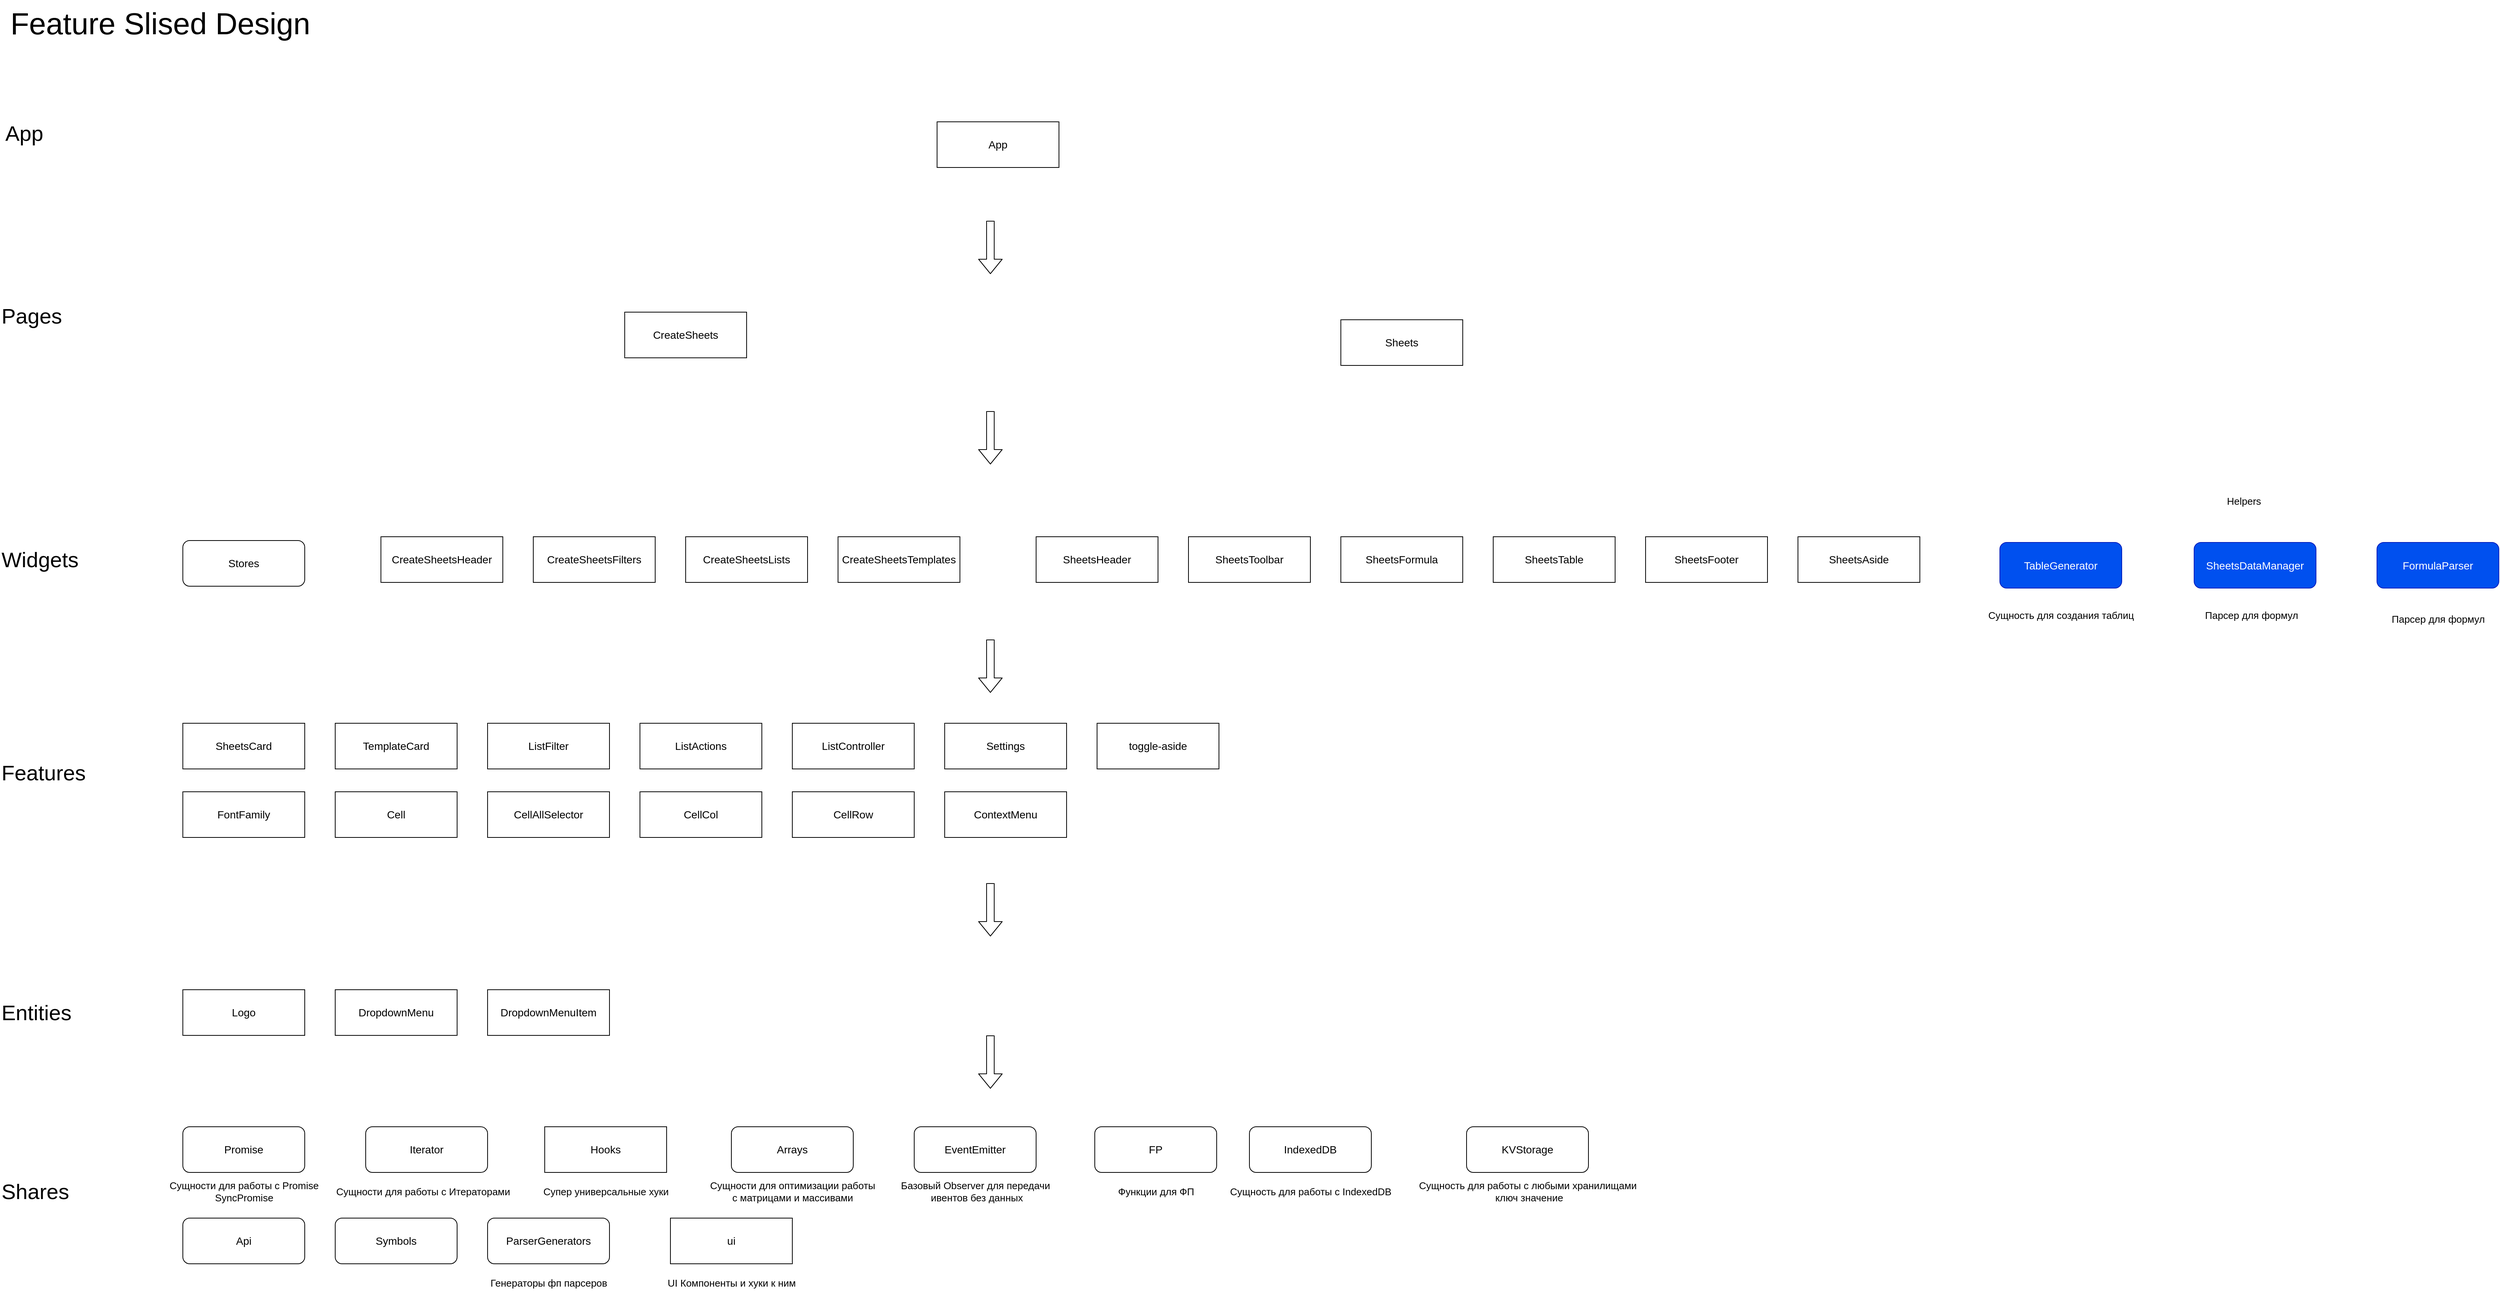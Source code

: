 <mxfile>
    <diagram name="Страница 1" id="cOe1a5cerJCm0QMi9jSH">
        <mxGraphModel dx="4020" dy="1513" grid="1" gridSize="10" guides="1" tooltips="1" connect="1" arrows="1" fold="1" page="1" pageScale="1" pageWidth="827" pageHeight="1169" background="none" math="0" shadow="0">
            <root>
                <mxCell id="0"/>
                <mxCell id="1" parent="0"/>
                <mxCell id="3" value="App" style="rounded=0;whiteSpace=wrap;html=1;fontSize=14;" parent="1" vertex="1">
                    <mxGeometry x="430" y="200" width="160" height="60" as="geometry"/>
                </mxCell>
                <mxCell id="6" value="&lt;font style=&quot;font-size: 28px;&quot;&gt;App&lt;/font&gt;" style="text;html=1;align=left;verticalAlign=middle;resizable=0;points=[];autosize=1;strokeColor=none;fillColor=none;" parent="1" vertex="1">
                    <mxGeometry x="-795" y="190" width="70" height="50" as="geometry"/>
                </mxCell>
                <mxCell id="7" value="Sheets" style="rounded=0;whiteSpace=wrap;html=1;fontSize=14;" parent="1" vertex="1">
                    <mxGeometry x="960" y="460" width="160" height="60" as="geometry"/>
                </mxCell>
                <mxCell id="11" value="&lt;font style=&quot;font-size: 40px;&quot;&gt;Feature Slised Design&lt;/font&gt;" style="text;html=1;align=center;verticalAlign=middle;resizable=0;points=[];autosize=1;strokeColor=none;fillColor=none;" parent="1" vertex="1">
                    <mxGeometry x="-800" y="40" width="420" height="60" as="geometry"/>
                </mxCell>
                <mxCell id="12" value="&lt;font style=&quot;font-size: 28px;&quot;&gt;Pages&lt;/font&gt;" style="text;html=1;align=left;verticalAlign=middle;resizable=0;points=[];autosize=1;strokeColor=none;fillColor=none;" parent="1" vertex="1">
                    <mxGeometry x="-800" y="430" width="100" height="50" as="geometry"/>
                </mxCell>
                <mxCell id="13" value="&lt;font style=&quot;font-size: 28px;&quot;&gt;Widgets&lt;/font&gt;" style="text;html=1;align=left;verticalAlign=middle;resizable=0;points=[];autosize=1;strokeColor=none;fillColor=none;" parent="1" vertex="1">
                    <mxGeometry x="-800" y="750" width="120" height="50" as="geometry"/>
                </mxCell>
                <mxCell id="14" value="&lt;font style=&quot;font-size: 28px;&quot;&gt;Shares&lt;/font&gt;" style="text;html=1;align=left;verticalAlign=middle;resizable=0;points=[];autosize=1;strokeColor=none;fillColor=none;" parent="1" vertex="1">
                    <mxGeometry x="-800" y="1580" width="110" height="50" as="geometry"/>
                </mxCell>
                <mxCell id="15" value="&lt;font style=&quot;font-size: 28px;&quot;&gt;Entities&lt;/font&gt;" style="text;html=1;align=left;verticalAlign=middle;resizable=0;points=[];autosize=1;strokeColor=none;fillColor=none;" parent="1" vertex="1">
                    <mxGeometry x="-800" y="1345" width="120" height="50" as="geometry"/>
                </mxCell>
                <mxCell id="16" value="&lt;font style=&quot;font-size: 28px;&quot;&gt;Features&lt;/font&gt;" style="text;html=1;align=left;verticalAlign=middle;resizable=0;points=[];autosize=1;strokeColor=none;fillColor=none;" parent="1" vertex="1">
                    <mxGeometry x="-800" y="1030" width="130" height="50" as="geometry"/>
                </mxCell>
                <mxCell id="17" value="CreateSheets" style="rounded=0;whiteSpace=wrap;html=1;fontSize=14;" parent="1" vertex="1">
                    <mxGeometry x="20" y="450" width="160" height="60" as="geometry"/>
                </mxCell>
                <mxCell id="20" value="SheetsHeader" style="rounded=0;whiteSpace=wrap;html=1;fontSize=14;" parent="1" vertex="1">
                    <mxGeometry x="560" y="745" width="160" height="60" as="geometry"/>
                </mxCell>
                <mxCell id="22" value="SheetsToolbar" style="rounded=0;whiteSpace=wrap;html=1;fontSize=14;" parent="1" vertex="1">
                    <mxGeometry x="760" y="745" width="160" height="60" as="geometry"/>
                </mxCell>
                <mxCell id="23" value="SheetsTable" style="rounded=0;whiteSpace=wrap;html=1;fontSize=14;" parent="1" vertex="1">
                    <mxGeometry x="1160" y="745" width="160" height="60" as="geometry"/>
                </mxCell>
                <mxCell id="24" value="SheetsFooter" style="rounded=0;whiteSpace=wrap;html=1;fontSize=14;" parent="1" vertex="1">
                    <mxGeometry x="1360" y="745" width="160" height="60" as="geometry"/>
                </mxCell>
                <mxCell id="29" value="Promise" style="rounded=1;whiteSpace=wrap;html=1;fontSize=14;glass=0;shadow=0;" parent="1" vertex="1">
                    <mxGeometry x="-560" y="1520" width="160" height="60" as="geometry"/>
                </mxCell>
                <mxCell id="30" value="Iterator" style="rounded=1;whiteSpace=wrap;html=1;fontSize=14;glass=0;shadow=0;" parent="1" vertex="1">
                    <mxGeometry x="-320" y="1520" width="160" height="60" as="geometry"/>
                </mxCell>
                <mxCell id="31" value="Hooks" style="rounded=0;whiteSpace=wrap;html=1;fontSize=14;glass=0;shadow=0;" parent="1" vertex="1">
                    <mxGeometry x="-85" y="1520" width="160" height="60" as="geometry"/>
                </mxCell>
                <mxCell id="32" value="Api" style="rounded=1;whiteSpace=wrap;html=1;fontSize=14;glass=0;shadow=0;" parent="1" vertex="1">
                    <mxGeometry x="-560" y="1640" width="160" height="60" as="geometry"/>
                </mxCell>
                <mxCell id="35" value="Сущности для работы с Promise&lt;br style=&quot;font-size: 13px;&quot;&gt;SyncPromise" style="text;html=1;align=center;verticalAlign=middle;resizable=0;points=[];autosize=1;strokeColor=none;fillColor=none;fontSize=13;" vertex="1" parent="1">
                    <mxGeometry x="-590" y="1585" width="220" height="40" as="geometry"/>
                </mxCell>
                <mxCell id="36" value="Сущности для работы с Итераторами" style="text;html=1;align=center;verticalAlign=middle;resizable=0;points=[];autosize=1;strokeColor=none;fillColor=none;fontSize=13;" vertex="1" parent="1">
                    <mxGeometry x="-370" y="1590" width="250" height="30" as="geometry"/>
                </mxCell>
                <mxCell id="37" value="Супер универсальные хуки" style="text;html=1;align=center;verticalAlign=middle;resizable=0;points=[];autosize=1;strokeColor=none;fillColor=none;fontSize=13;" vertex="1" parent="1">
                    <mxGeometry x="-100" y="1590" width="190" height="30" as="geometry"/>
                </mxCell>
                <mxCell id="38" value="Arrays" style="rounded=1;whiteSpace=wrap;html=1;fontSize=14;glass=0;shadow=0;" vertex="1" parent="1">
                    <mxGeometry x="160" y="1520" width="160" height="60" as="geometry"/>
                </mxCell>
                <mxCell id="39" value="Сущности для оптимизации работы&lt;br&gt;с матрицами и массивами" style="text;html=1;align=center;verticalAlign=middle;resizable=0;points=[];autosize=1;strokeColor=none;fillColor=none;fontSize=13;" vertex="1" parent="1">
                    <mxGeometry x="120" y="1585" width="240" height="40" as="geometry"/>
                </mxCell>
                <mxCell id="40" value="EventEmitter" style="rounded=1;whiteSpace=wrap;html=1;fontSize=14;glass=0;shadow=0;" vertex="1" parent="1">
                    <mxGeometry x="400" y="1520" width="160" height="60" as="geometry"/>
                </mxCell>
                <mxCell id="41" value="Базовый Observer для передачи&lt;br&gt;&amp;nbsp;ивентов без данных" style="text;html=1;align=center;verticalAlign=middle;resizable=0;points=[];autosize=1;strokeColor=none;fillColor=none;fontSize=13;" vertex="1" parent="1">
                    <mxGeometry x="370" y="1585" width="220" height="40" as="geometry"/>
                </mxCell>
                <mxCell id="42" value="FP" style="rounded=1;whiteSpace=wrap;html=1;fontSize=14;glass=0;shadow=0;" vertex="1" parent="1">
                    <mxGeometry x="637" y="1520" width="160" height="60" as="geometry"/>
                </mxCell>
                <mxCell id="43" value="Функции для ФП" style="text;html=1;align=center;verticalAlign=middle;resizable=0;points=[];autosize=1;strokeColor=none;fillColor=none;fontSize=13;" vertex="1" parent="1">
                    <mxGeometry x="657" y="1590" width="120" height="30" as="geometry"/>
                </mxCell>
                <mxCell id="44" value="IndexedDB" style="rounded=1;whiteSpace=wrap;html=1;fontSize=14;glass=0;shadow=0;" vertex="1" parent="1">
                    <mxGeometry x="840" y="1520" width="160" height="60" as="geometry"/>
                </mxCell>
                <mxCell id="45" value="Сущность для работы с IndexedDB" style="text;html=1;align=center;verticalAlign=middle;resizable=0;points=[];autosize=1;strokeColor=none;fillColor=none;fontSize=13;" vertex="1" parent="1">
                    <mxGeometry x="800" y="1590" width="240" height="30" as="geometry"/>
                </mxCell>
                <mxCell id="46" value="KVStorage" style="rounded=1;whiteSpace=wrap;html=1;fontSize=14;glass=0;shadow=0;" vertex="1" parent="1">
                    <mxGeometry x="1125" y="1520" width="160" height="60" as="geometry"/>
                </mxCell>
                <mxCell id="47" value="Сущность для работы с любыми хранилищами&lt;br&gt;&amp;nbsp;ключ значение" style="text;html=1;align=center;verticalAlign=middle;resizable=0;points=[];autosize=1;strokeColor=none;fillColor=none;fontSize=13;" vertex="1" parent="1">
                    <mxGeometry x="1050" y="1585" width="310" height="40" as="geometry"/>
                </mxCell>
                <mxCell id="48" value="Symbols" style="rounded=1;whiteSpace=wrap;html=1;fontSize=14;glass=0;shadow=0;" vertex="1" parent="1">
                    <mxGeometry x="-360" y="1640" width="160" height="60" as="geometry"/>
                </mxCell>
                <mxCell id="49" value="ParserGenerators" style="rounded=1;whiteSpace=wrap;html=1;fontSize=14;glass=0;shadow=0;" vertex="1" parent="1">
                    <mxGeometry x="-160" y="1640" width="160" height="60" as="geometry"/>
                </mxCell>
                <mxCell id="50" value="Генераторы фп парсеров" style="text;html=1;align=center;verticalAlign=middle;resizable=0;points=[];autosize=1;strokeColor=none;fillColor=none;fontSize=13;" vertex="1" parent="1">
                    <mxGeometry x="-170" y="1710" width="180" height="30" as="geometry"/>
                </mxCell>
                <mxCell id="51" value="FormulaParser" style="rounded=1;whiteSpace=wrap;html=1;fontSize=14;glass=0;shadow=0;fillColor=#0050ef;fontColor=#ffffff;strokeColor=#001DBC;" vertex="1" parent="1">
                    <mxGeometry x="2320" y="752.5" width="160" height="60" as="geometry"/>
                </mxCell>
                <mxCell id="53" value="Парсер для формул" style="text;html=1;align=center;verticalAlign=middle;resizable=0;points=[];autosize=1;strokeColor=none;fillColor=none;fontSize=13;" vertex="1" parent="1">
                    <mxGeometry x="2325" y="837.5" width="150" height="30" as="geometry"/>
                </mxCell>
                <mxCell id="54" value="Парсер для формул" style="text;html=1;align=center;verticalAlign=middle;resizable=0;points=[];autosize=1;strokeColor=none;fillColor=none;fontSize=13;" vertex="1" parent="1">
                    <mxGeometry x="2080" y="832.5" width="150" height="30" as="geometry"/>
                </mxCell>
                <mxCell id="56" value="ui" style="rounded=0;whiteSpace=wrap;html=1;fontSize=14;glass=0;shadow=0;" vertex="1" parent="1">
                    <mxGeometry x="80" y="1640" width="160" height="60" as="geometry"/>
                </mxCell>
                <mxCell id="57" value="UI Компоненты и хуки к ним" style="text;html=1;align=center;verticalAlign=middle;resizable=0;points=[];autosize=1;strokeColor=none;fillColor=none;fontSize=13;" vertex="1" parent="1">
                    <mxGeometry x="65" y="1710" width="190" height="30" as="geometry"/>
                </mxCell>
                <mxCell id="59" value="Сущность для создания таблиц" style="text;html=1;align=center;verticalAlign=middle;resizable=0;points=[];autosize=1;strokeColor=none;fillColor=none;fontSize=13;" vertex="1" parent="1">
                    <mxGeometry x="1800" y="832.5" width="210" height="30" as="geometry"/>
                </mxCell>
                <mxCell id="60" value="TableGenerator" style="rounded=1;whiteSpace=wrap;html=1;fontSize=14;glass=0;shadow=0;fillColor=#0050ef;fontColor=#ffffff;strokeColor=#001DBC;" vertex="1" parent="1">
                    <mxGeometry x="1825" y="752.5" width="160" height="60" as="geometry"/>
                </mxCell>
                <mxCell id="61" value="SheetsDataManager" style="rounded=1;whiteSpace=wrap;html=1;fontSize=14;glass=0;shadow=0;fillColor=#0050ef;fontColor=#ffffff;strokeColor=#001DBC;" vertex="1" parent="1">
                    <mxGeometry x="2080" y="752.5" width="160" height="60" as="geometry"/>
                </mxCell>
                <mxCell id="62" value="Logo" style="rounded=0;whiteSpace=wrap;html=1;fontSize=14;glass=0;shadow=0;" vertex="1" parent="1">
                    <mxGeometry x="-560" y="1340" width="160" height="60" as="geometry"/>
                </mxCell>
                <mxCell id="63" value="SheetsCard" style="rounded=0;whiteSpace=wrap;html=1;fontSize=14;glass=0;shadow=0;" vertex="1" parent="1">
                    <mxGeometry x="-560" y="990" width="160" height="60" as="geometry"/>
                </mxCell>
                <mxCell id="64" value="TemplateCard" style="rounded=0;whiteSpace=wrap;html=1;fontSize=14;glass=0;shadow=0;" vertex="1" parent="1">
                    <mxGeometry x="-360" y="990" width="160" height="60" as="geometry"/>
                </mxCell>
                <mxCell id="65" value="ListFilter" style="rounded=0;whiteSpace=wrap;html=1;fontSize=14;glass=0;shadow=0;" vertex="1" parent="1">
                    <mxGeometry x="-160" y="990" width="160" height="60" as="geometry"/>
                </mxCell>
                <mxCell id="66" value="DropdownMenu" style="rounded=0;whiteSpace=wrap;html=1;fontSize=14;glass=0;shadow=0;" vertex="1" parent="1">
                    <mxGeometry x="-360" y="1340" width="160" height="60" as="geometry"/>
                </mxCell>
                <mxCell id="67" value="DropdownMenuItem" style="rounded=0;whiteSpace=wrap;html=1;fontSize=14;glass=0;shadow=0;" vertex="1" parent="1">
                    <mxGeometry x="-160" y="1340" width="160" height="60" as="geometry"/>
                </mxCell>
                <mxCell id="68" value="ListActions" style="rounded=0;whiteSpace=wrap;html=1;fontSize=14;glass=0;shadow=0;" vertex="1" parent="1">
                    <mxGeometry x="40" y="990" width="160" height="60" as="geometry"/>
                </mxCell>
                <mxCell id="69" value="ListController" style="rounded=0;whiteSpace=wrap;html=1;fontSize=14;glass=0;shadow=0;" vertex="1" parent="1">
                    <mxGeometry x="240" y="990" width="160" height="60" as="geometry"/>
                </mxCell>
                <mxCell id="70" value="Settings" style="rounded=0;whiteSpace=wrap;html=1;fontSize=14;glass=0;shadow=0;" vertex="1" parent="1">
                    <mxGeometry x="440" y="990" width="160" height="60" as="geometry"/>
                </mxCell>
                <mxCell id="71" value="toggle-aside" style="rounded=0;whiteSpace=wrap;html=1;fontSize=14;glass=0;shadow=0;" vertex="1" parent="1">
                    <mxGeometry x="640" y="990" width="160" height="60" as="geometry"/>
                </mxCell>
                <mxCell id="72" value="FontFamily" style="rounded=0;whiteSpace=wrap;html=1;fontSize=14;glass=0;shadow=0;" vertex="1" parent="1">
                    <mxGeometry x="-560" y="1080" width="160" height="60" as="geometry"/>
                </mxCell>
                <mxCell id="73" value="" style="shape=flexArrow;endArrow=classic;html=1;fontSize=13;" edge="1" parent="1">
                    <mxGeometry width="50" height="50" relative="1" as="geometry">
                        <mxPoint x="500" y="880" as="sourcePoint"/>
                        <mxPoint x="500" y="950" as="targetPoint"/>
                    </mxGeometry>
                </mxCell>
                <mxCell id="74" value="Cell" style="rounded=0;whiteSpace=wrap;html=1;fontSize=14;glass=0;shadow=0;" vertex="1" parent="1">
                    <mxGeometry x="-360" y="1080" width="160" height="60" as="geometry"/>
                </mxCell>
                <mxCell id="75" value="CellAllSelector" style="rounded=0;whiteSpace=wrap;html=1;fontSize=14;glass=0;shadow=0;" vertex="1" parent="1">
                    <mxGeometry x="-160" y="1080" width="160" height="60" as="geometry"/>
                </mxCell>
                <mxCell id="76" value="CellCol" style="rounded=0;whiteSpace=wrap;html=1;fontSize=14;glass=0;shadow=0;" vertex="1" parent="1">
                    <mxGeometry x="40" y="1080" width="160" height="60" as="geometry"/>
                </mxCell>
                <mxCell id="77" value="CellRow" style="rounded=0;whiteSpace=wrap;html=1;fontSize=14;glass=0;shadow=0;" vertex="1" parent="1">
                    <mxGeometry x="240" y="1080" width="160" height="60" as="geometry"/>
                </mxCell>
                <mxCell id="78" value="ContextMenu" style="rounded=0;whiteSpace=wrap;html=1;fontSize=14;glass=0;shadow=0;" vertex="1" parent="1">
                    <mxGeometry x="440" y="1080" width="160" height="60" as="geometry"/>
                </mxCell>
                <mxCell id="79" value="Stores" style="rounded=1;whiteSpace=wrap;html=1;fontSize=14;glass=0;shadow=0;" vertex="1" parent="1">
                    <mxGeometry x="-560" y="750" width="160" height="60" as="geometry"/>
                </mxCell>
                <mxCell id="80" value="Helpers" style="text;html=1;align=center;verticalAlign=middle;resizable=0;points=[];autosize=1;strokeColor=none;fillColor=none;fontSize=13;" vertex="1" parent="1">
                    <mxGeometry x="2110" y="682.5" width="70" height="30" as="geometry"/>
                </mxCell>
                <mxCell id="81" value="SheetsFormula" style="rounded=0;whiteSpace=wrap;html=1;fontSize=14;" vertex="1" parent="1">
                    <mxGeometry x="960" y="745" width="160" height="60" as="geometry"/>
                </mxCell>
                <mxCell id="82" value="SheetsAside" style="rounded=0;whiteSpace=wrap;html=1;fontSize=14;" vertex="1" parent="1">
                    <mxGeometry x="1560" y="745" width="160" height="60" as="geometry"/>
                </mxCell>
                <mxCell id="85" value="CreateSheetsHeader" style="rounded=0;whiteSpace=wrap;html=1;fontSize=14;" vertex="1" parent="1">
                    <mxGeometry x="-300" y="745" width="160" height="60" as="geometry"/>
                </mxCell>
                <mxCell id="86" value="" style="shape=flexArrow;endArrow=classic;html=1;fontSize=13;" edge="1" parent="1">
                    <mxGeometry width="50" height="50" relative="1" as="geometry">
                        <mxPoint x="500.0" y="1200" as="sourcePoint"/>
                        <mxPoint x="500.0" y="1270" as="targetPoint"/>
                    </mxGeometry>
                </mxCell>
                <mxCell id="88" value="" style="shape=flexArrow;endArrow=classic;html=1;fontSize=13;" edge="1" parent="1">
                    <mxGeometry width="50" height="50" relative="1" as="geometry">
                        <mxPoint x="500.0" y="1400" as="sourcePoint"/>
                        <mxPoint x="500.0" y="1470" as="targetPoint"/>
                    </mxGeometry>
                </mxCell>
                <mxCell id="89" value="CreateSheetsFilters" style="rounded=0;whiteSpace=wrap;html=1;fontSize=14;" vertex="1" parent="1">
                    <mxGeometry x="-100" y="745" width="160" height="60" as="geometry"/>
                </mxCell>
                <mxCell id="90" value="CreateSheetsLists" style="rounded=0;whiteSpace=wrap;html=1;fontSize=14;" vertex="1" parent="1">
                    <mxGeometry x="100" y="745" width="160" height="60" as="geometry"/>
                </mxCell>
                <mxCell id="91" value="CreateSheetsTemplates" style="rounded=0;whiteSpace=wrap;html=1;fontSize=14;" vertex="1" parent="1">
                    <mxGeometry x="300" y="745" width="160" height="60" as="geometry"/>
                </mxCell>
                <mxCell id="97" value="" style="shape=flexArrow;endArrow=classic;html=1;fontSize=13;" edge="1" parent="1">
                    <mxGeometry width="50" height="50" relative="1" as="geometry">
                        <mxPoint x="500" y="580" as="sourcePoint"/>
                        <mxPoint x="500" y="650" as="targetPoint"/>
                    </mxGeometry>
                </mxCell>
                <mxCell id="98" value="" style="shape=flexArrow;endArrow=classic;html=1;fontSize=13;" edge="1" parent="1">
                    <mxGeometry width="50" height="50" relative="1" as="geometry">
                        <mxPoint x="500" y="330" as="sourcePoint"/>
                        <mxPoint x="500" y="400" as="targetPoint"/>
                    </mxGeometry>
                </mxCell>
            </root>
        </mxGraphModel>
    </diagram>
</mxfile>